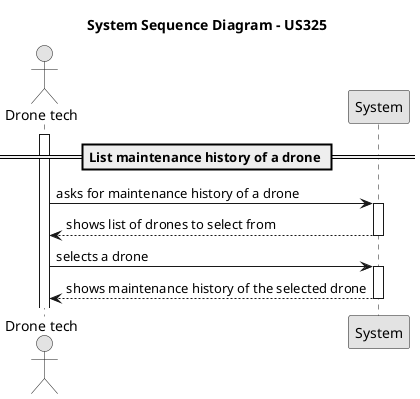 @startuml
skinparam monochrome true
skinparam packageStyle rectangle
skinparam shadowing false

actor "Drone tech" as droneTech
participant "System" as system

title System Sequence Diagram - US325

== List maintenance history of a drone ==
activate droneTech

droneTech -> system : asks for maintenance history of a drone
activate system

system --> droneTech :shows list of drones to select from
deactivate system
droneTech -> system : selects a drone

activate system
system --> droneTech : shows maintenance history of the selected drone
deactivate system



@enduml
